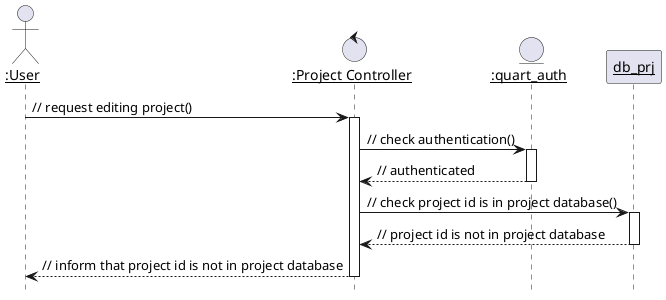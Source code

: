 @startuml
hide footbox
autoactivate on
skinparam sequenceParticipant underline
actor ":User" as usr
control ":Project Controller" as ctl
entity ":quart_auth" as quart

usr -> ctl : // request editing project()
ctl -> quart : // check authentication()
ctl <-- quart : // authenticated
ctl -> db_prj : // check project id is in project database()
ctl <-- db_prj : // project id is not in project database
usr <-- ctl : // inform that project id is not in project database
@enduml